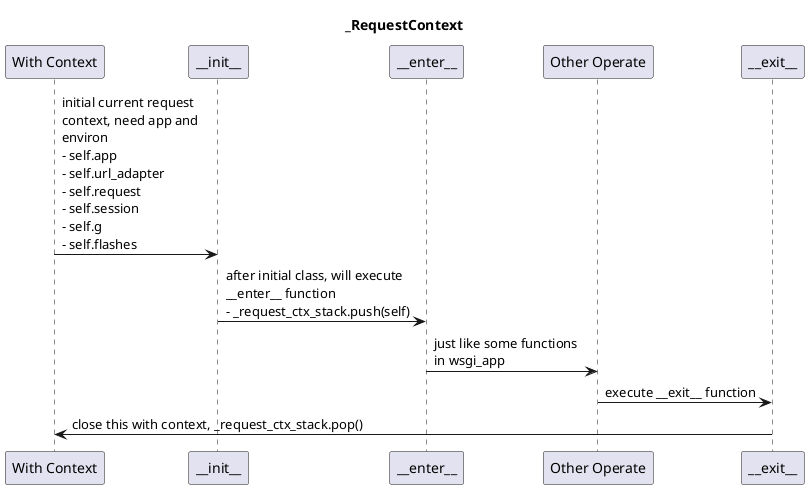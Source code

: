 @startuml

title _RequestContext

"With Context" -> "~__init__" : initial current request \ncontext, need app and \nenviron\n- self.app\n- self.url_adapter\n- self.request\n- self.session\n- self.g\n- self.flashes 
"~__init__" -> "~__enter__" : after initial class, will execute \n~__enter__ function\n- _request_ctx_stack.push(self)
"~__enter__" -> "Other Operate" : just like some functions \nin wsgi_app 
"Other Operate" -> "~__exit__" : execute ~__exit__ function
"~__exit__" -> "With Context": close this with context, _request_ctx_stack.pop()

@enduml